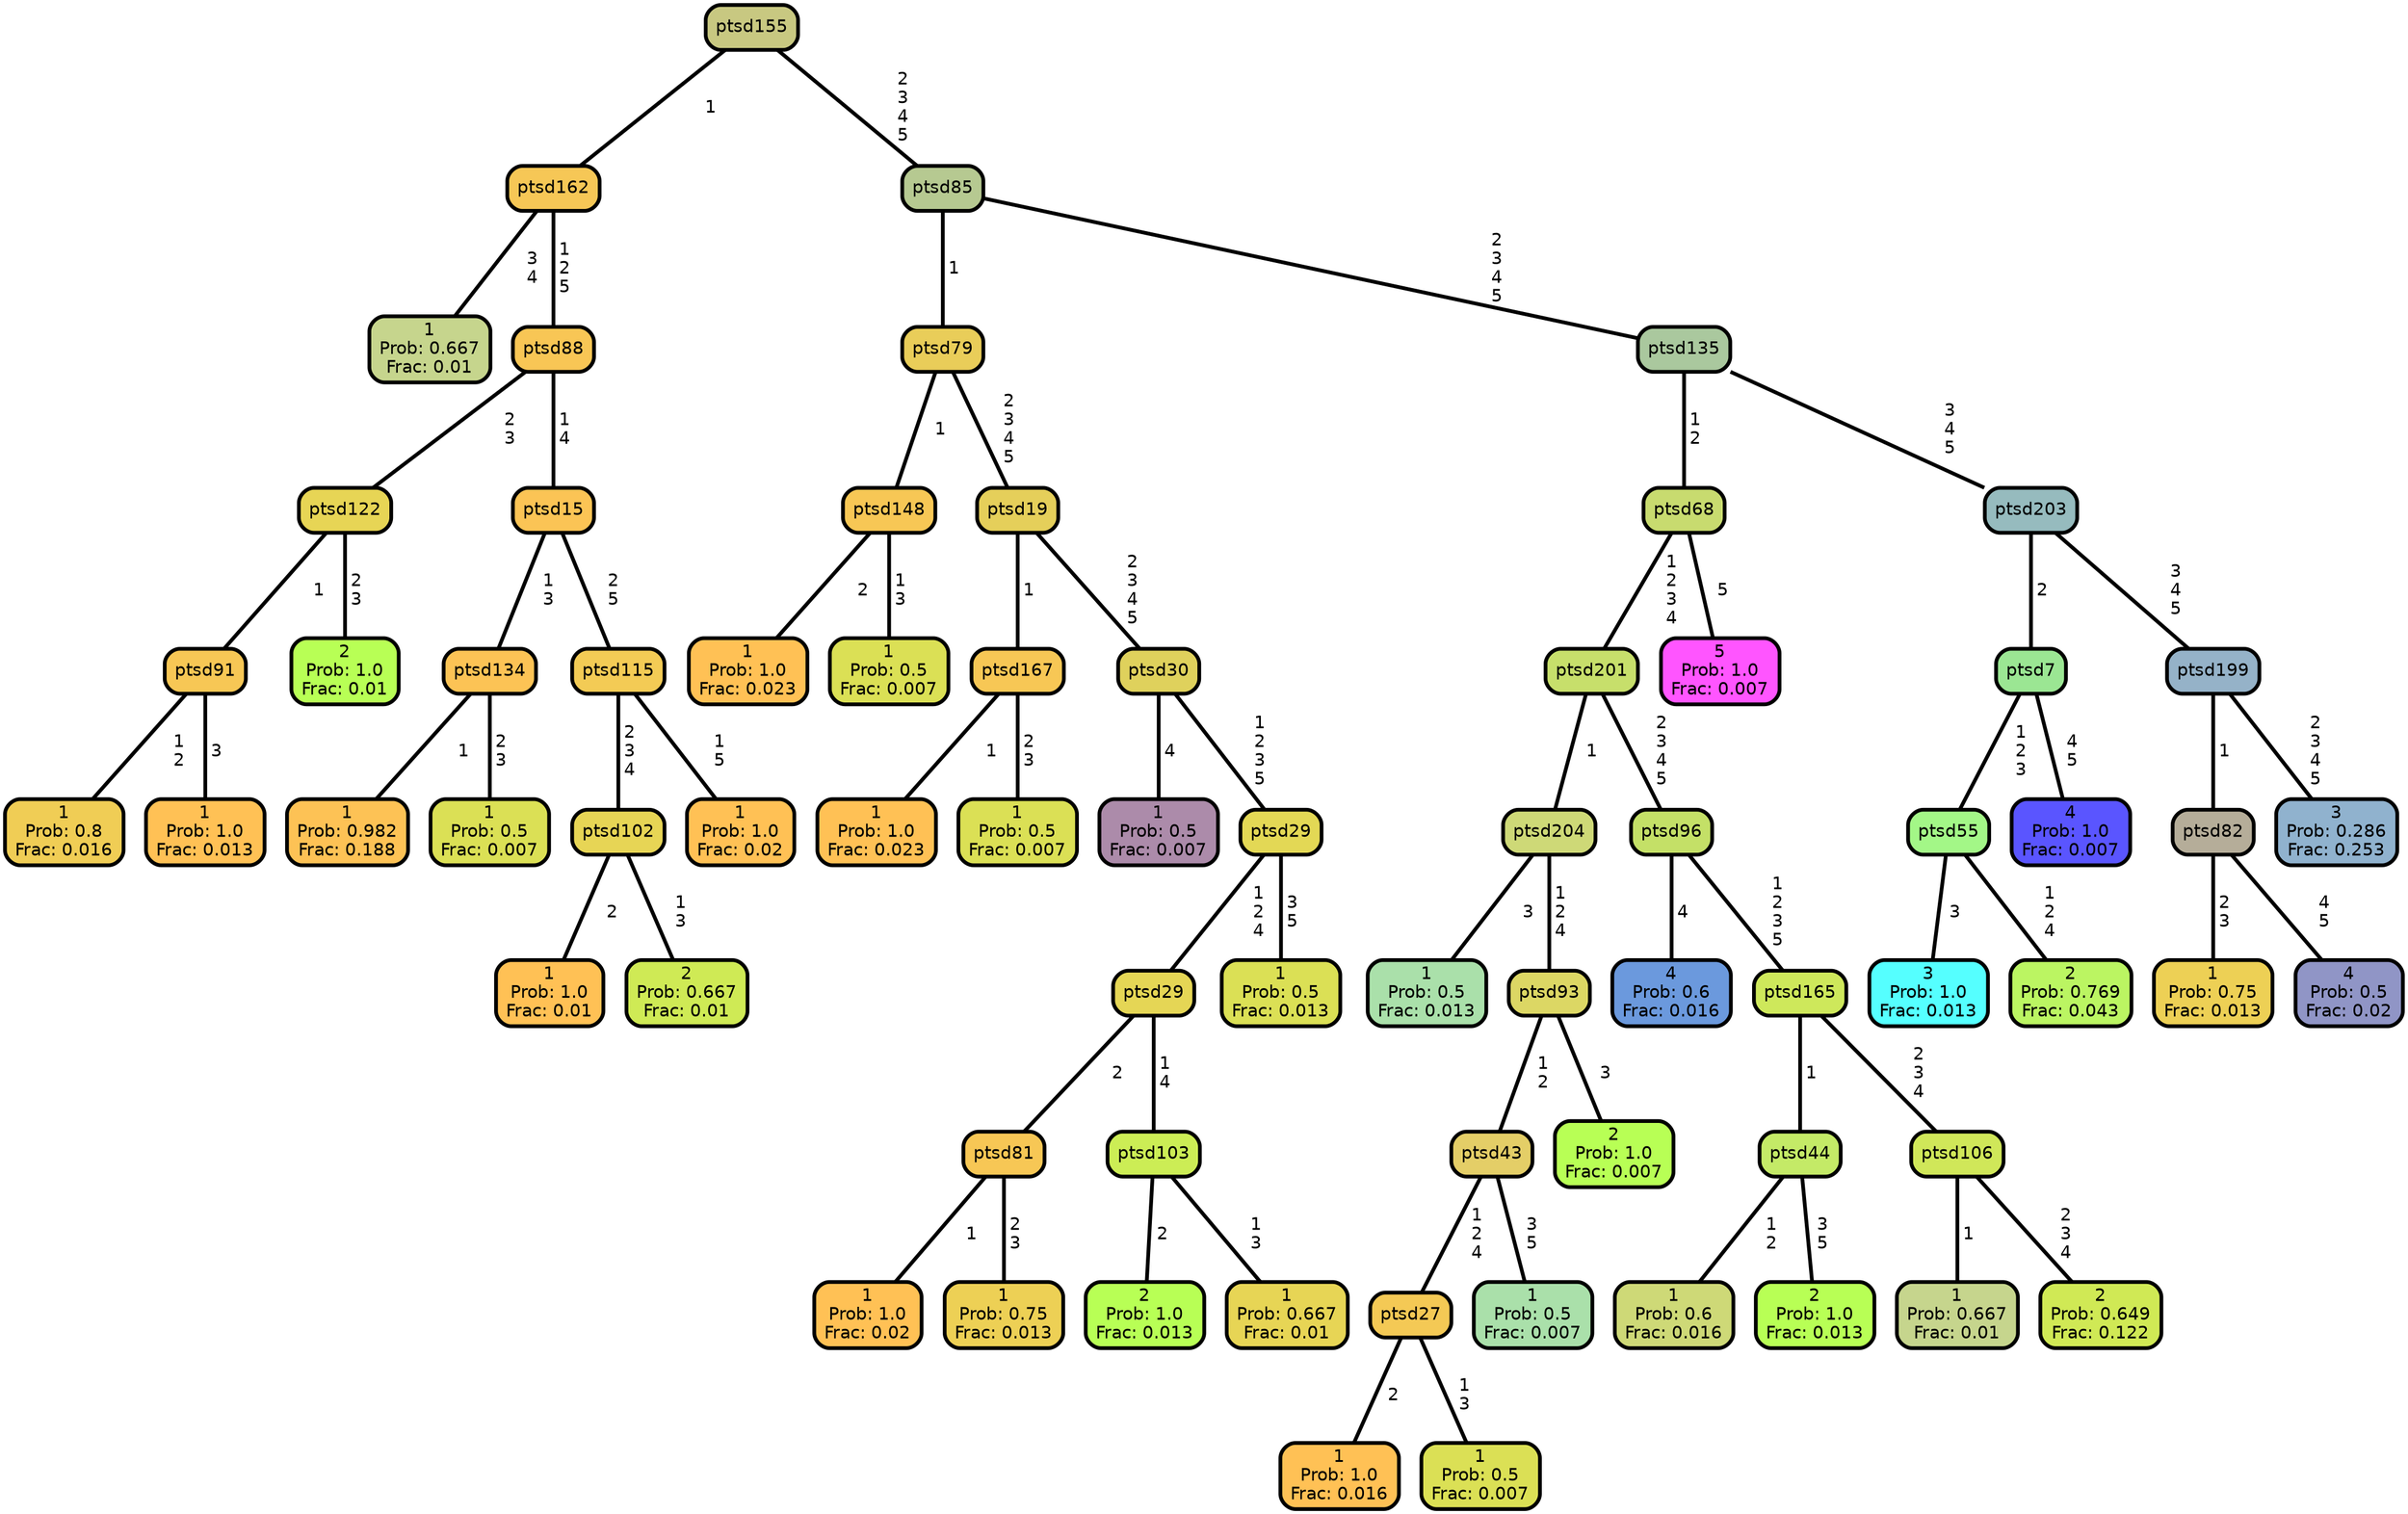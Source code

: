 graph Tree {
node [shape=box, style="filled, rounded",color="black",penwidth="3",fontcolor="black",                 fontname=helvetica] ;
graph [ranksep="0 equally", splines=straight,                 bgcolor=transparent, dpi=60] ;
edge [fontname=helvetica, color=black] ;
0 [label="1
Prob: 0.667
Frac: 0.01", fillcolor="#c6d58d"] ;
1 [label="ptsd162",href=".//ptsd162.svg", fillcolor="#f6c756"] ;
2 [label="1
Prob: 0.8
Frac: 0.016", fillcolor="#f0cd55"] ;
3 [label="ptsd91",href=".//ptsd91.svg", fillcolor="#f7c755"] ;
4 [label="1
Prob: 1.0
Frac: 0.013", fillcolor="#ffc155"] ;
5 [label="ptsd122",href=".//ptsd122.svg", fillcolor="#e7d555"] ;
6 [label="2
Prob: 1.0
Frac: 0.01", fillcolor="#b8ff55"] ;
7 [label="ptsd88",href=".//ptsd88.svg", fillcolor="#f8c655"] ;
8 [label="1
Prob: 0.982
Frac: 0.188", fillcolor="#fdc255"] ;
9 [label="ptsd134",href=".//ptsd134.svg", fillcolor="#fcc355"] ;
10 [label="1
Prob: 0.5
Frac: 0.007", fillcolor="#dbe055"] ;
11 [label="ptsd15",href=".//ptsd15.svg", fillcolor="#fbc455"] ;
12 [label="1
Prob: 1.0
Frac: 0.01", fillcolor="#ffc155"] ;
13 [label="ptsd102",href=".//ptsd102.svg", fillcolor="#e7d555"] ;
14 [label="2
Prob: 0.667
Frac: 0.01", fillcolor="#cfea55"] ;
15 [label="ptsd115",href=".//ptsd115.svg", fillcolor="#f3cb55"] ;
16 [label="1
Prob: 1.0
Frac: 0.02", fillcolor="#ffc155"] ;
17 [label="ptsd155",href=".//ptsd155.svg", fillcolor="#c8c881"] ;
18 [label="1
Prob: 1.0
Frac: 0.023", fillcolor="#ffc155"] ;
19 [label="ptsd148",href=".//ptsd148.svg", fillcolor="#f7c755"] ;
20 [label="1
Prob: 0.5
Frac: 0.007", fillcolor="#dbe055"] ;
21 [label="ptsd79",href=".//ptsd79.svg", fillcolor="#e9cd59"] ;
22 [label="1
Prob: 1.0
Frac: 0.023", fillcolor="#ffc155"] ;
23 [label="ptsd167",href=".//ptsd167.svg", fillcolor="#f7c755"] ;
24 [label="1
Prob: 0.5
Frac: 0.007", fillcolor="#dbe055"] ;
25 [label="ptsd19",href=".//ptsd19.svg", fillcolor="#e5cf5a"] ;
26 [label="1
Prob: 0.5
Frac: 0.007", fillcolor="#ac8baa"] ;
27 [label="ptsd30",href=".//ptsd30.svg", fillcolor="#dfd15c"] ;
28 [label="1
Prob: 1.0
Frac: 0.02", fillcolor="#ffc155"] ;
29 [label="ptsd81",href=".//ptsd81.svg", fillcolor="#f7c755"] ;
30 [label="1
Prob: 0.75
Frac: 0.013", fillcolor="#edd055"] ;
31 [label="ptsd29",href=".//ptsd29.svg", fillcolor="#e5d655"] ;
32 [label="2
Prob: 1.0
Frac: 0.013", fillcolor="#b8ff55"] ;
33 [label="ptsd103",href=".//ptsd103.svg", fillcolor="#cced55"] ;
34 [label="1
Prob: 0.667
Frac: 0.01", fillcolor="#e7d555"] ;
35 [label="ptsd29",href=".//ptsd29.svg", fillcolor="#e3d855"] ;
36 [label="1
Prob: 0.5
Frac: 0.013", fillcolor="#dbe055"] ;
37 [label="ptsd85",href=".//ptsd85.svg", fillcolor="#b6c991"] ;
38 [label="1
Prob: 0.5
Frac: 0.013", fillcolor="#aae0aa"] ;
39 [label="ptsd204",href=".//ptsd204.svg", fillcolor="#ced977"] ;
40 [label="1
Prob: 1.0
Frac: 0.016", fillcolor="#ffc155"] ;
41 [label="ptsd27",href=".//ptsd27.svg", fillcolor="#f4c955"] ;
42 [label="1
Prob: 0.5
Frac: 0.007", fillcolor="#dbe055"] ;
43 [label="ptsd43",href=".//ptsd43.svg", fillcolor="#e4ce67"] ;
44 [label="1
Prob: 0.5
Frac: 0.007", fillcolor="#aae0aa"] ;
45 [label="ptsd93",href=".//ptsd93.svg", fillcolor="#dcd764"] ;
46 [label="2
Prob: 1.0
Frac: 0.007", fillcolor="#b8ff55"] ;
47 [label="ptsd201",href=".//ptsd201.svg", fillcolor="#c7df6b"] ;
48 [label="4
Prob: 0.6
Frac: 0.016", fillcolor="#6b99dd"] ;
49 [label="ptsd96",href=".//ptsd96.svg", fillcolor="#c4e067"] ;
50 [label="1
Prob: 0.6
Frac: 0.016", fillcolor="#ced977"] ;
51 [label="ptsd44",href=".//ptsd44.svg", fillcolor="#c4ea67"] ;
52 [label="2
Prob: 1.0
Frac: 0.013", fillcolor="#b8ff55"] ;
53 [label="ptsd165",href=".//ptsd165.svg", fillcolor="#cee85b"] ;
54 [label="1
Prob: 0.667
Frac: 0.01", fillcolor="#c6d58d"] ;
55 [label="ptsd106",href=".//ptsd106.svg", fillcolor="#d0e759"] ;
56 [label="2
Prob: 0.649
Frac: 0.122", fillcolor="#d0e955"] ;
57 [label="ptsd68",href=".//ptsd68.svg", fillcolor="#c8db6f"] ;
58 [label="5
Prob: 1.0
Frac: 0.007", fillcolor="#ff55ff"] ;
59 [label="ptsd135",href=".//ptsd135.svg", fillcolor="#aac89e"] ;
60 [label="3
Prob: 1.0
Frac: 0.013", fillcolor="#55ffff"] ;
61 [label="ptsd55",href=".//ptsd55.svg", fillcolor="#a3f787"] ;
62 [label="2
Prob: 0.769
Frac: 0.043", fillcolor="#bbf562"] ;
63 [label="ptsd7",href=".//ptsd7.svg", fillcolor="#9be693"] ;
64 [label="4
Prob: 1.0
Frac: 0.007", fillcolor="#5a55ff"] ;
65 [label="ptsd203",href=".//ptsd203.svg", fillcolor="#96bbbe"] ;
66 [label="1
Prob: 0.75
Frac: 0.013", fillcolor="#edd055"] ;
67 [label="ptsd82",href=".//ptsd82.svg", fillcolor="#b5ad99"] ;
68 [label="4
Prob: 0.5
Frac: 0.02", fillcolor="#9095c6"] ;
69 [label="ptsd199",href=".//ptsd199.svg", fillcolor="#95b2c8"] ;
70 [label="3
Prob: 0.286
Frac: 0.253", fillcolor="#90b2ce"] ;
1 -- 0 [label=" 3\n 4",penwidth=3] ;
1 -- 7 [label=" 1\n 2\n 5",penwidth=3] ;
3 -- 2 [label=" 1\n 2",penwidth=3] ;
3 -- 4 [label=" 3",penwidth=3] ;
5 -- 3 [label=" 1",penwidth=3] ;
5 -- 6 [label=" 2\n 3",penwidth=3] ;
7 -- 5 [label=" 2\n 3",penwidth=3] ;
7 -- 11 [label=" 1\n 4",penwidth=3] ;
9 -- 8 [label=" 1",penwidth=3] ;
9 -- 10 [label=" 2\n 3",penwidth=3] ;
11 -- 9 [label=" 1\n 3",penwidth=3] ;
11 -- 15 [label=" 2\n 5",penwidth=3] ;
13 -- 12 [label=" 2",penwidth=3] ;
13 -- 14 [label=" 1\n 3",penwidth=3] ;
15 -- 13 [label=" 2\n 3\n 4",penwidth=3] ;
15 -- 16 [label=" 1\n 5",penwidth=3] ;
17 -- 1 [label=" 1",penwidth=3] ;
17 -- 37 [label=" 2\n 3\n 4\n 5",penwidth=3] ;
19 -- 18 [label=" 2",penwidth=3] ;
19 -- 20 [label=" 1\n 3",penwidth=3] ;
21 -- 19 [label=" 1",penwidth=3] ;
21 -- 25 [label=" 2\n 3\n 4\n 5",penwidth=3] ;
23 -- 22 [label=" 1",penwidth=3] ;
23 -- 24 [label=" 2\n 3",penwidth=3] ;
25 -- 23 [label=" 1",penwidth=3] ;
25 -- 27 [label=" 2\n 3\n 4\n 5",penwidth=3] ;
27 -- 26 [label=" 4",penwidth=3] ;
27 -- 35 [label=" 1\n 2\n 3\n 5",penwidth=3] ;
29 -- 28 [label=" 1",penwidth=3] ;
29 -- 30 [label=" 2\n 3",penwidth=3] ;
31 -- 29 [label=" 2",penwidth=3] ;
31 -- 33 [label=" 1\n 4",penwidth=3] ;
33 -- 32 [label=" 2",penwidth=3] ;
33 -- 34 [label=" 1\n 3",penwidth=3] ;
35 -- 31 [label=" 1\n 2\n 4",penwidth=3] ;
35 -- 36 [label=" 3\n 5",penwidth=3] ;
37 -- 21 [label=" 1",penwidth=3] ;
37 -- 59 [label=" 2\n 3\n 4\n 5",penwidth=3] ;
39 -- 38 [label=" 3",penwidth=3] ;
39 -- 45 [label=" 1\n 2\n 4",penwidth=3] ;
41 -- 40 [label=" 2",penwidth=3] ;
41 -- 42 [label=" 1\n 3",penwidth=3] ;
43 -- 41 [label=" 1\n 2\n 4",penwidth=3] ;
43 -- 44 [label=" 3\n 5",penwidth=3] ;
45 -- 43 [label=" 1\n 2",penwidth=3] ;
45 -- 46 [label=" 3",penwidth=3] ;
47 -- 39 [label=" 1",penwidth=3] ;
47 -- 49 [label=" 2\n 3\n 4\n 5",penwidth=3] ;
49 -- 48 [label=" 4",penwidth=3] ;
49 -- 53 [label=" 1\n 2\n 3\n 5",penwidth=3] ;
51 -- 50 [label=" 1\n 2",penwidth=3] ;
51 -- 52 [label=" 3\n 5",penwidth=3] ;
53 -- 51 [label=" 1",penwidth=3] ;
53 -- 55 [label=" 2\n 3\n 4",penwidth=3] ;
55 -- 54 [label=" 1",penwidth=3] ;
55 -- 56 [label=" 2\n 3\n 4",penwidth=3] ;
57 -- 47 [label=" 1\n 2\n 3\n 4",penwidth=3] ;
57 -- 58 [label=" 5",penwidth=3] ;
59 -- 57 [label=" 1\n 2",penwidth=3] ;
59 -- 65 [label=" 3\n 4\n 5",penwidth=3] ;
61 -- 60 [label=" 3",penwidth=3] ;
61 -- 62 [label=" 1\n 2\n 4",penwidth=3] ;
63 -- 61 [label=" 1\n 2\n 3",penwidth=3] ;
63 -- 64 [label=" 4\n 5",penwidth=3] ;
65 -- 63 [label=" 2",penwidth=3] ;
65 -- 69 [label=" 3\n 4\n 5",penwidth=3] ;
67 -- 66 [label=" 2\n 3",penwidth=3] ;
67 -- 68 [label=" 4\n 5",penwidth=3] ;
69 -- 67 [label=" 1",penwidth=3] ;
69 -- 70 [label=" 2\n 3\n 4\n 5",penwidth=3] ;
{rank = same;}}